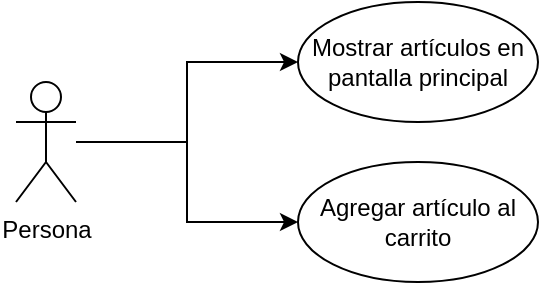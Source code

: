 <mxfile version="13.0.8" type="google"><diagram id="T97P0aH_13ENG_BTzkm2" name="Casos de Uso"><mxGraphModel dx="868" dy="450" grid="1" gridSize="10" guides="1" tooltips="1" connect="1" arrows="1" fold="1" page="1" pageScale="1" pageWidth="827" pageHeight="1169" math="0" shadow="0"><root><mxCell id="0"/><mxCell id="1" parent="0"/><mxCell id="NJ8HmBOeRqh5g0IFuW7L-1" value="Mostrar artículos en pantalla principal" style="ellipse;whiteSpace=wrap;html=1;" parent="1" vertex="1"><mxGeometry x="270" y="210" width="120" height="60" as="geometry"/></mxCell><mxCell id="NJ8HmBOeRqh5g0IFuW7L-2" value="Agregar artículo al carrito" style="ellipse;whiteSpace=wrap;html=1;" parent="1" vertex="1"><mxGeometry x="270" y="290" width="120" height="60" as="geometry"/></mxCell><mxCell id="NJ8HmBOeRqh5g0IFuW7L-3" style="edgeStyle=orthogonalEdgeStyle;rounded=0;orthogonalLoop=1;jettySize=auto;html=1;entryX=0;entryY=0.5;entryDx=0;entryDy=0;" parent="1" source="NJ8HmBOeRqh5g0IFuW7L-5" target="NJ8HmBOeRqh5g0IFuW7L-1" edge="1"><mxGeometry relative="1" as="geometry"/></mxCell><mxCell id="NJ8HmBOeRqh5g0IFuW7L-4" style="edgeStyle=orthogonalEdgeStyle;rounded=0;orthogonalLoop=1;jettySize=auto;html=1;entryX=0;entryY=0.5;entryDx=0;entryDy=0;" parent="1" source="NJ8HmBOeRqh5g0IFuW7L-5" target="NJ8HmBOeRqh5g0IFuW7L-2" edge="1"><mxGeometry relative="1" as="geometry"/></mxCell><mxCell id="NJ8HmBOeRqh5g0IFuW7L-5" value="Persona" style="shape=umlActor;verticalLabelPosition=bottom;labelBackgroundColor=#ffffff;verticalAlign=top;html=1;outlineConnect=0;" parent="1" vertex="1"><mxGeometry x="129" y="250" width="30" height="60" as="geometry"/></mxCell></root></mxGraphModel></diagram></mxfile>